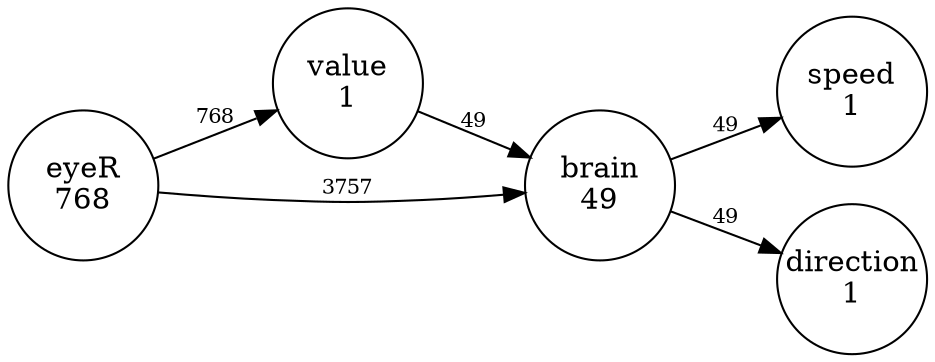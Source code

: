 digraph network {
rankdir=LR
node [fixedsize=true height=1 shape=circle]
edge [fontsize=10]
n0 [label="eyeR\n768"]
n1 [label="value\n1"]
n2 [label="brain\n49"]
n3 [label="speed\n1"]
n4 [label="direction\n1"]
n0 -> n2 [label="3757"]
n2 -> n3 [label="49"]
n2 -> n4 [label="49"]
n0 -> n1 [label="768"]
n1 -> n2 [label="49"]
}
